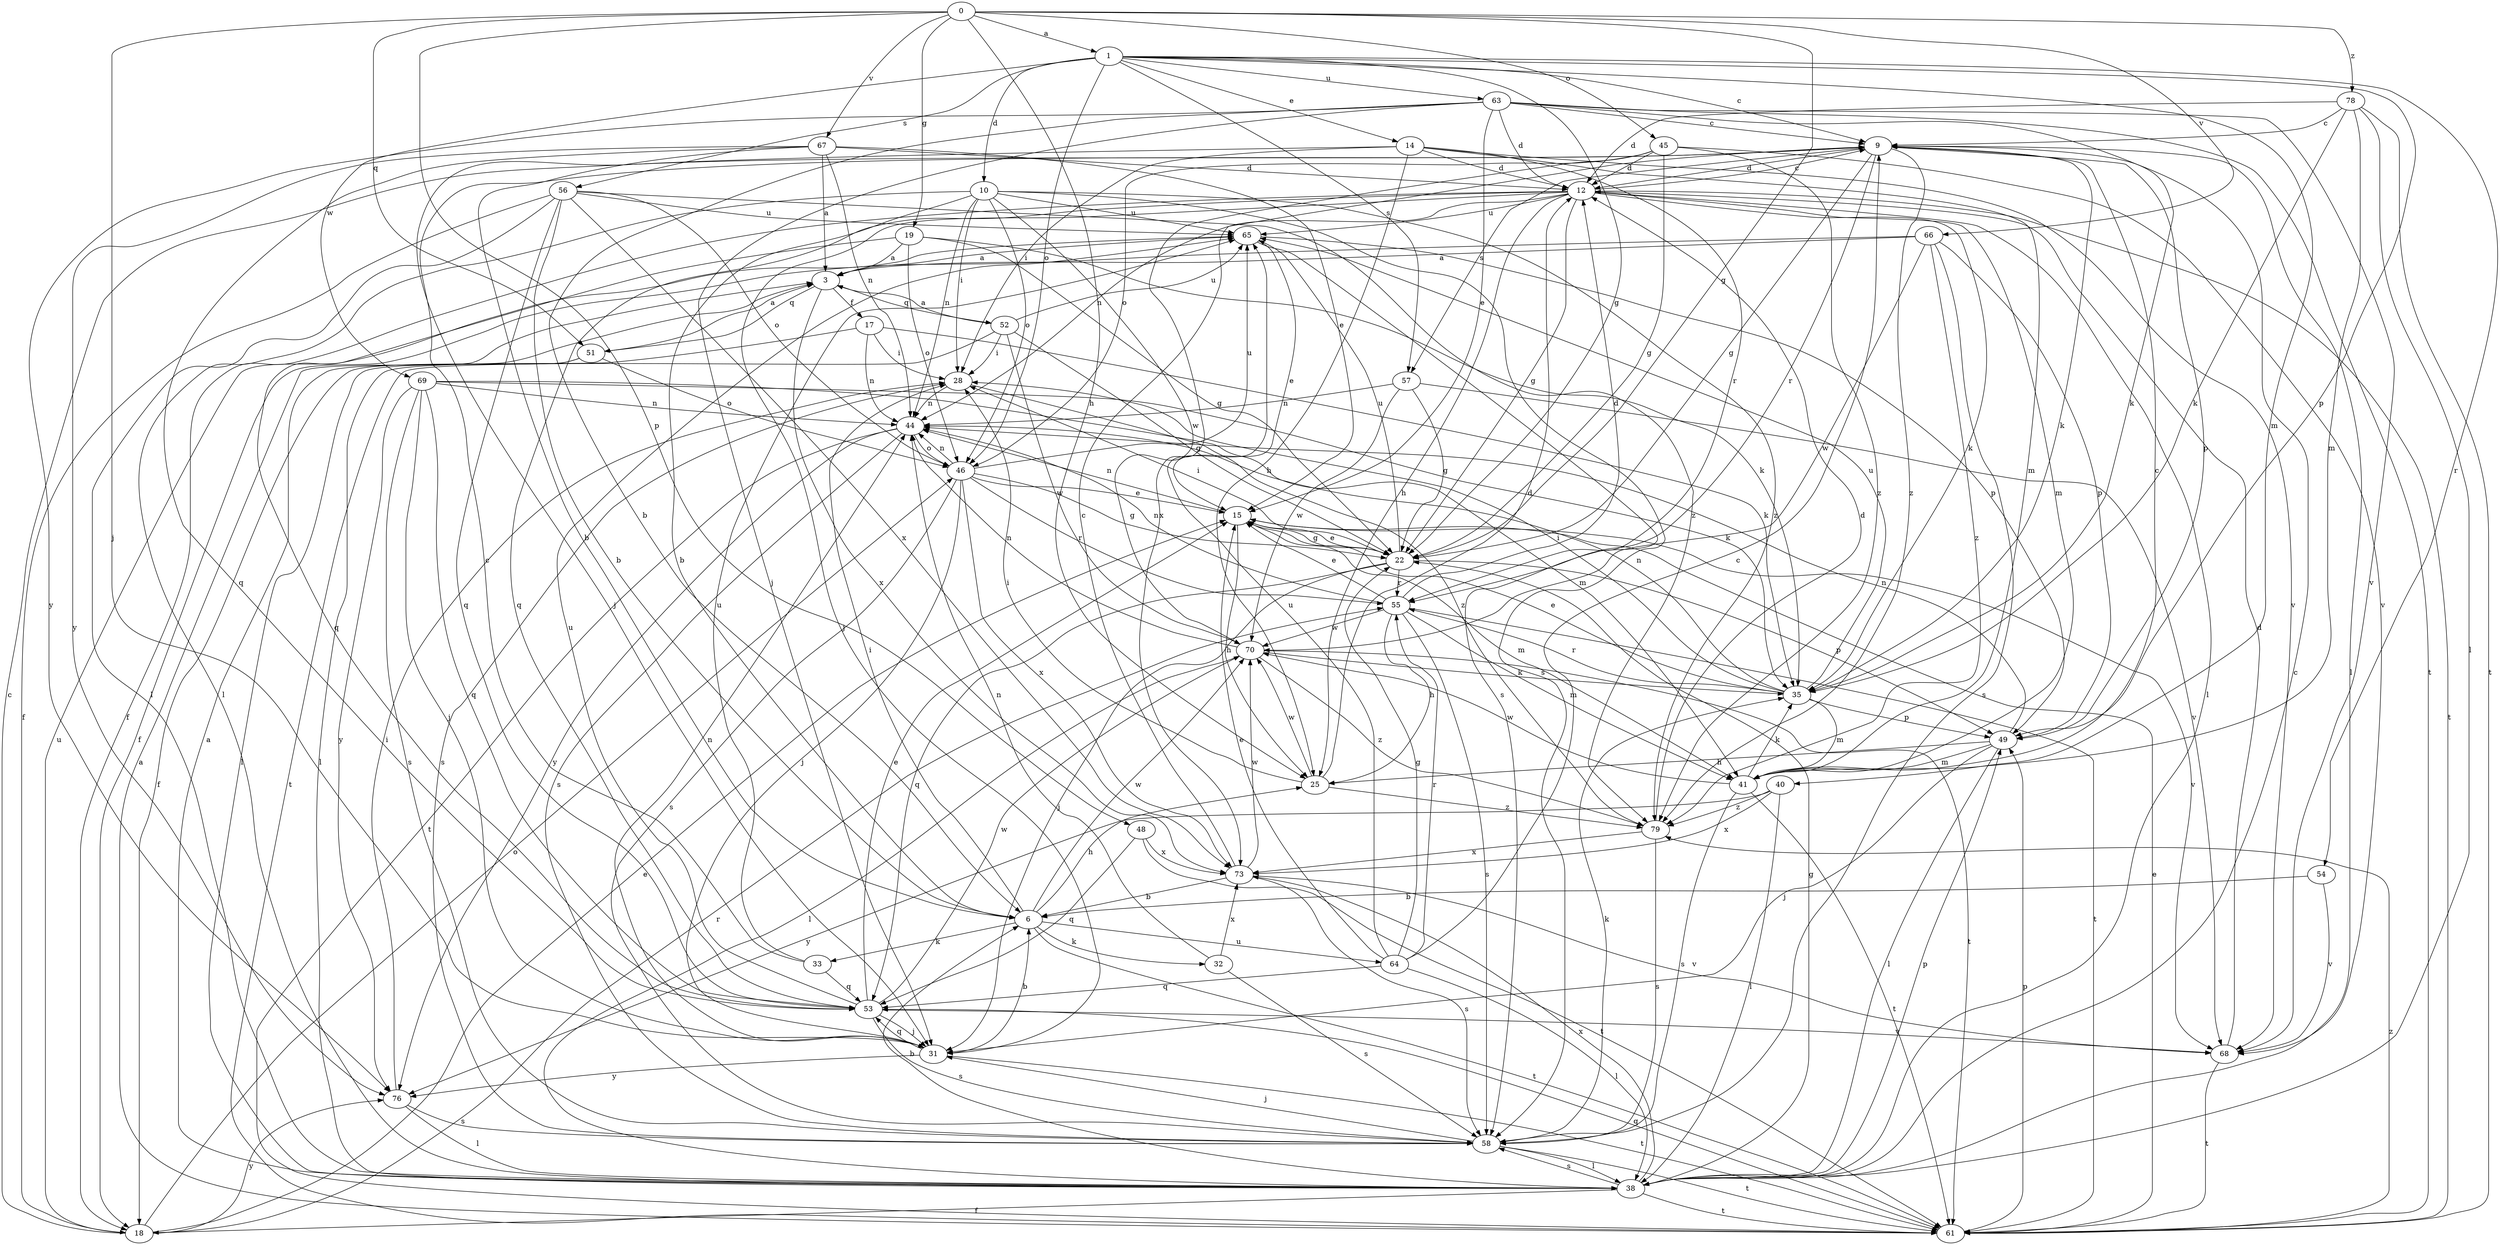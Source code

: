 strict digraph  {
0;
1;
3;
6;
9;
10;
12;
14;
15;
17;
18;
19;
22;
25;
28;
31;
32;
33;
35;
38;
40;
41;
44;
45;
46;
48;
49;
51;
52;
53;
54;
55;
56;
57;
58;
61;
63;
64;
65;
66;
67;
68;
69;
70;
73;
76;
78;
79;
0 -> 1  [label=a];
0 -> 19  [label=g];
0 -> 22  [label=g];
0 -> 25  [label=h];
0 -> 31  [label=j];
0 -> 45  [label=o];
0 -> 48  [label=p];
0 -> 51  [label=q];
0 -> 66  [label=v];
0 -> 67  [label=v];
0 -> 78  [label=z];
1 -> 9  [label=c];
1 -> 10  [label=d];
1 -> 14  [label=e];
1 -> 22  [label=g];
1 -> 40  [label=m];
1 -> 46  [label=o];
1 -> 49  [label=p];
1 -> 54  [label=r];
1 -> 56  [label=s];
1 -> 57  [label=s];
1 -> 63  [label=u];
1 -> 69  [label=w];
3 -> 17  [label=f];
3 -> 51  [label=q];
3 -> 52  [label=q];
3 -> 73  [label=x];
6 -> 25  [label=h];
6 -> 28  [label=i];
6 -> 32  [label=k];
6 -> 33  [label=k];
6 -> 61  [label=t];
6 -> 64  [label=u];
6 -> 70  [label=w];
9 -> 12  [label=d];
9 -> 22  [label=g];
9 -> 35  [label=k];
9 -> 38  [label=l];
9 -> 49  [label=p];
9 -> 55  [label=r];
9 -> 57  [label=s];
9 -> 79  [label=z];
10 -> 6  [label=b];
10 -> 28  [label=i];
10 -> 38  [label=l];
10 -> 44  [label=n];
10 -> 46  [label=o];
10 -> 58  [label=s];
10 -> 65  [label=u];
10 -> 70  [label=w];
10 -> 79  [label=z];
12 -> 9  [label=c];
12 -> 18  [label=f];
12 -> 22  [label=g];
12 -> 25  [label=h];
12 -> 31  [label=j];
12 -> 35  [label=k];
12 -> 38  [label=l];
12 -> 41  [label=m];
12 -> 44  [label=n];
12 -> 53  [label=q];
12 -> 61  [label=t];
12 -> 65  [label=u];
14 -> 12  [label=d];
14 -> 25  [label=h];
14 -> 28  [label=i];
14 -> 31  [label=j];
14 -> 41  [label=m];
14 -> 55  [label=r];
14 -> 68  [label=v];
15 -> 22  [label=g];
15 -> 25  [label=h];
15 -> 41  [label=m];
15 -> 44  [label=n];
15 -> 68  [label=v];
17 -> 28  [label=i];
17 -> 35  [label=k];
17 -> 38  [label=l];
17 -> 44  [label=n];
18 -> 9  [label=c];
18 -> 15  [label=e];
18 -> 46  [label=o];
18 -> 55  [label=r];
18 -> 65  [label=u];
18 -> 76  [label=y];
19 -> 3  [label=a];
19 -> 22  [label=g];
19 -> 35  [label=k];
19 -> 46  [label=o];
19 -> 53  [label=q];
22 -> 15  [label=e];
22 -> 28  [label=i];
22 -> 31  [label=j];
22 -> 49  [label=p];
22 -> 53  [label=q];
22 -> 55  [label=r];
22 -> 65  [label=u];
25 -> 12  [label=d];
25 -> 28  [label=i];
25 -> 70  [label=w];
25 -> 79  [label=z];
28 -> 44  [label=n];
28 -> 58  [label=s];
28 -> 79  [label=z];
31 -> 6  [label=b];
31 -> 44  [label=n];
31 -> 53  [label=q];
31 -> 61  [label=t];
31 -> 76  [label=y];
32 -> 44  [label=n];
32 -> 58  [label=s];
32 -> 73  [label=x];
33 -> 9  [label=c];
33 -> 53  [label=q];
33 -> 65  [label=u];
35 -> 15  [label=e];
35 -> 28  [label=i];
35 -> 41  [label=m];
35 -> 44  [label=n];
35 -> 49  [label=p];
35 -> 55  [label=r];
35 -> 65  [label=u];
38 -> 3  [label=a];
38 -> 6  [label=b];
38 -> 9  [label=c];
38 -> 18  [label=f];
38 -> 22  [label=g];
38 -> 49  [label=p];
38 -> 58  [label=s];
38 -> 61  [label=t];
38 -> 73  [label=x];
40 -> 38  [label=l];
40 -> 73  [label=x];
40 -> 76  [label=y];
40 -> 79  [label=z];
41 -> 9  [label=c];
41 -> 35  [label=k];
41 -> 58  [label=s];
41 -> 61  [label=t];
41 -> 70  [label=w];
44 -> 46  [label=o];
44 -> 58  [label=s];
44 -> 61  [label=t];
44 -> 76  [label=y];
45 -> 12  [label=d];
45 -> 22  [label=g];
45 -> 46  [label=o];
45 -> 68  [label=v];
45 -> 73  [label=x];
45 -> 79  [label=z];
46 -> 15  [label=e];
46 -> 22  [label=g];
46 -> 31  [label=j];
46 -> 44  [label=n];
46 -> 55  [label=r];
46 -> 58  [label=s];
46 -> 65  [label=u];
46 -> 73  [label=x];
48 -> 53  [label=q];
48 -> 61  [label=t];
48 -> 73  [label=x];
49 -> 25  [label=h];
49 -> 31  [label=j];
49 -> 38  [label=l];
49 -> 41  [label=m];
49 -> 44  [label=n];
51 -> 3  [label=a];
51 -> 18  [label=f];
51 -> 38  [label=l];
51 -> 46  [label=o];
52 -> 3  [label=a];
52 -> 22  [label=g];
52 -> 28  [label=i];
52 -> 61  [label=t];
52 -> 65  [label=u];
52 -> 70  [label=w];
53 -> 15  [label=e];
53 -> 31  [label=j];
53 -> 58  [label=s];
53 -> 65  [label=u];
53 -> 68  [label=v];
53 -> 70  [label=w];
54 -> 6  [label=b];
54 -> 68  [label=v];
55 -> 12  [label=d];
55 -> 15  [label=e];
55 -> 25  [label=h];
55 -> 41  [label=m];
55 -> 44  [label=n];
55 -> 58  [label=s];
55 -> 61  [label=t];
55 -> 70  [label=w];
56 -> 6  [label=b];
56 -> 18  [label=f];
56 -> 38  [label=l];
56 -> 46  [label=o];
56 -> 53  [label=q];
56 -> 65  [label=u];
56 -> 73  [label=x];
56 -> 79  [label=z];
57 -> 22  [label=g];
57 -> 44  [label=n];
57 -> 68  [label=v];
57 -> 70  [label=w];
58 -> 31  [label=j];
58 -> 35  [label=k];
58 -> 38  [label=l];
58 -> 61  [label=t];
61 -> 3  [label=a];
61 -> 15  [label=e];
61 -> 49  [label=p];
61 -> 53  [label=q];
61 -> 79  [label=z];
63 -> 6  [label=b];
63 -> 9  [label=c];
63 -> 12  [label=d];
63 -> 15  [label=e];
63 -> 31  [label=j];
63 -> 35  [label=k];
63 -> 61  [label=t];
63 -> 68  [label=v];
63 -> 76  [label=y];
64 -> 9  [label=c];
64 -> 15  [label=e];
64 -> 22  [label=g];
64 -> 38  [label=l];
64 -> 53  [label=q];
64 -> 55  [label=r];
64 -> 65  [label=u];
65 -> 3  [label=a];
65 -> 15  [label=e];
65 -> 49  [label=p];
65 -> 58  [label=s];
66 -> 3  [label=a];
66 -> 18  [label=f];
66 -> 49  [label=p];
66 -> 58  [label=s];
66 -> 70  [label=w];
66 -> 79  [label=z];
67 -> 3  [label=a];
67 -> 6  [label=b];
67 -> 12  [label=d];
67 -> 15  [label=e];
67 -> 44  [label=n];
67 -> 53  [label=q];
67 -> 76  [label=y];
68 -> 12  [label=d];
68 -> 61  [label=t];
69 -> 31  [label=j];
69 -> 35  [label=k];
69 -> 41  [label=m];
69 -> 44  [label=n];
69 -> 53  [label=q];
69 -> 58  [label=s];
69 -> 76  [label=y];
70 -> 35  [label=k];
70 -> 38  [label=l];
70 -> 44  [label=n];
70 -> 61  [label=t];
70 -> 79  [label=z];
73 -> 6  [label=b];
73 -> 9  [label=c];
73 -> 58  [label=s];
73 -> 68  [label=v];
73 -> 70  [label=w];
76 -> 28  [label=i];
76 -> 38  [label=l];
76 -> 58  [label=s];
78 -> 9  [label=c];
78 -> 12  [label=d];
78 -> 35  [label=k];
78 -> 38  [label=l];
78 -> 41  [label=m];
78 -> 61  [label=t];
79 -> 12  [label=d];
79 -> 58  [label=s];
79 -> 73  [label=x];
}
